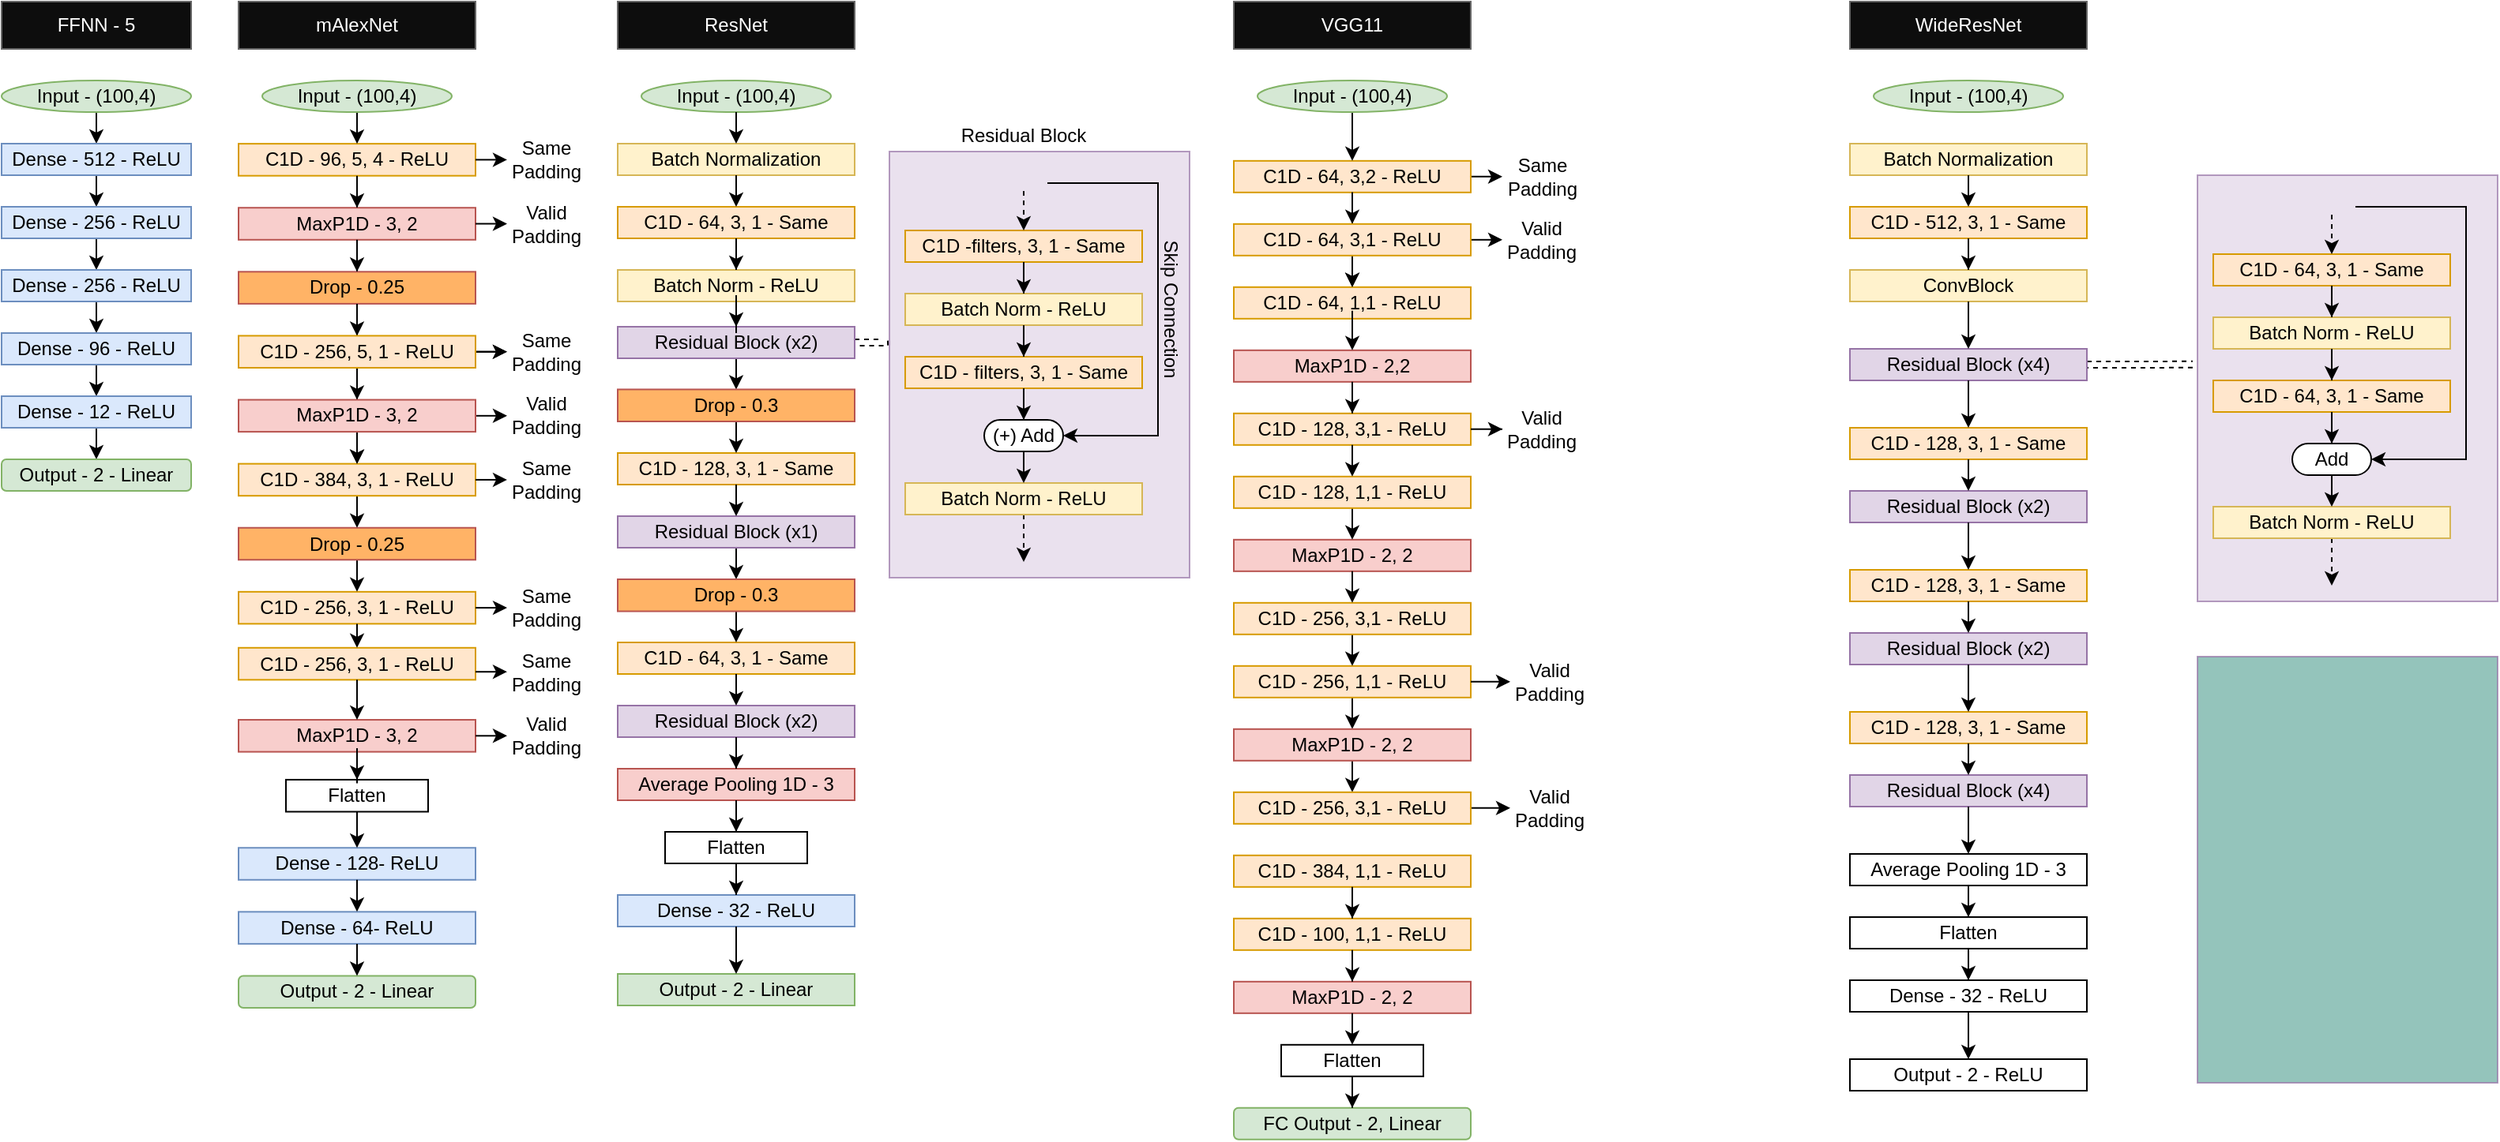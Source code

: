 <mxfile version="16.6.4" type="device"><diagram id="u687a26SMUDOpugRJcis" name="Page-1"><mxGraphModel dx="1422" dy="762" grid="1" gridSize="10" guides="1" tooltips="1" connect="1" arrows="1" fold="1" page="1" pageScale="1" pageWidth="850" pageHeight="1100" math="0" shadow="0"><root><mxCell id="0"/><mxCell id="1" parent="0"/><mxCell id="4DC_s5hT4vF4Yg3AYAyD-8" style="edgeStyle=orthogonalEdgeStyle;rounded=0;orthogonalLoop=1;jettySize=auto;html=1;exitX=0.5;exitY=1;exitDx=0;exitDy=0;entryX=0.5;entryY=0;entryDx=0;entryDy=0;" parent="1" source="4DC_s5hT4vF4Yg3AYAyD-14" target="4DC_s5hT4vF4Yg3AYAyD-2" edge="1"><mxGeometry relative="1" as="geometry"/></mxCell><mxCell id="4DC_s5hT4vF4Yg3AYAyD-9" style="edgeStyle=orthogonalEdgeStyle;rounded=0;orthogonalLoop=1;jettySize=auto;html=1;exitX=0.5;exitY=1;exitDx=0;exitDy=0;entryX=0.5;entryY=0;entryDx=0;entryDy=0;" parent="1" source="4DC_s5hT4vF4Yg3AYAyD-2" target="4DC_s5hT4vF4Yg3AYAyD-3" edge="1"><mxGeometry relative="1" as="geometry"/></mxCell><mxCell id="4DC_s5hT4vF4Yg3AYAyD-2" value="Dense - 512 - ReLU" style="rounded=0;whiteSpace=wrap;html=1;fillColor=#dae8fc;strokeColor=#6c8ebf;" parent="1" vertex="1"><mxGeometry x="50" y="140" width="120" height="20" as="geometry"/></mxCell><mxCell id="4DC_s5hT4vF4Yg3AYAyD-10" style="edgeStyle=orthogonalEdgeStyle;rounded=0;orthogonalLoop=1;jettySize=auto;html=1;exitX=0.5;exitY=1;exitDx=0;exitDy=0;entryX=0.5;entryY=0;entryDx=0;entryDy=0;" parent="1" source="4DC_s5hT4vF4Yg3AYAyD-3" target="4DC_s5hT4vF4Yg3AYAyD-4" edge="1"><mxGeometry relative="1" as="geometry"/></mxCell><mxCell id="4DC_s5hT4vF4Yg3AYAyD-3" value="Dense - 256 - ReLU" style="rounded=0;whiteSpace=wrap;html=1;fillColor=#dae8fc;strokeColor=#6c8ebf;" parent="1" vertex="1"><mxGeometry x="50" y="180" width="120" height="20" as="geometry"/></mxCell><mxCell id="4DC_s5hT4vF4Yg3AYAyD-11" style="edgeStyle=orthogonalEdgeStyle;rounded=0;orthogonalLoop=1;jettySize=auto;html=1;exitX=0.5;exitY=1;exitDx=0;exitDy=0;entryX=0.5;entryY=0;entryDx=0;entryDy=0;" parent="1" source="4DC_s5hT4vF4Yg3AYAyD-4" target="4DC_s5hT4vF4Yg3AYAyD-5" edge="1"><mxGeometry relative="1" as="geometry"/></mxCell><mxCell id="4DC_s5hT4vF4Yg3AYAyD-4" value="Dense - 256 - ReLU" style="rounded=0;whiteSpace=wrap;html=1;fillColor=#dae8fc;strokeColor=#6c8ebf;" parent="1" vertex="1"><mxGeometry x="50" y="220" width="120" height="20" as="geometry"/></mxCell><mxCell id="4DC_s5hT4vF4Yg3AYAyD-12" style="edgeStyle=orthogonalEdgeStyle;rounded=0;orthogonalLoop=1;jettySize=auto;html=1;exitX=0.5;exitY=1;exitDx=0;exitDy=0;entryX=0.5;entryY=0;entryDx=0;entryDy=0;" parent="1" source="4DC_s5hT4vF4Yg3AYAyD-5" target="4DC_s5hT4vF4Yg3AYAyD-6" edge="1"><mxGeometry relative="1" as="geometry"/></mxCell><mxCell id="4DC_s5hT4vF4Yg3AYAyD-5" value="Dense - 96 - ReLU&lt;br&gt;" style="rounded=0;whiteSpace=wrap;html=1;fillColor=#dae8fc;strokeColor=#6c8ebf;" parent="1" vertex="1"><mxGeometry x="50" y="260" width="120" height="20" as="geometry"/></mxCell><mxCell id="4DC_s5hT4vF4Yg3AYAyD-16" style="edgeStyle=orthogonalEdgeStyle;rounded=0;orthogonalLoop=1;jettySize=auto;html=1;exitX=0.5;exitY=1;exitDx=0;exitDy=0;entryX=0.5;entryY=0;entryDx=0;entryDy=0;" parent="1" source="4DC_s5hT4vF4Yg3AYAyD-6" target="4DC_s5hT4vF4Yg3AYAyD-15" edge="1"><mxGeometry relative="1" as="geometry"/></mxCell><mxCell id="4DC_s5hT4vF4Yg3AYAyD-6" value="Dense - 12 - ReLU" style="rounded=0;whiteSpace=wrap;html=1;fillColor=#dae8fc;strokeColor=#6c8ebf;" parent="1" vertex="1"><mxGeometry x="50" y="300" width="120" height="20" as="geometry"/></mxCell><mxCell id="4DC_s5hT4vF4Yg3AYAyD-14" value="Input - (100,4)" style="ellipse;whiteSpace=wrap;html=1;fillColor=#d5e8d4;strokeColor=#82b366;" parent="1" vertex="1"><mxGeometry x="50" y="100" width="120" height="20" as="geometry"/></mxCell><mxCell id="4DC_s5hT4vF4Yg3AYAyD-15" value="Output - 2 - Linear" style="rounded=1;whiteSpace=wrap;html=1;fillColor=#d5e8d4;strokeColor=#82b366;" parent="1" vertex="1"><mxGeometry x="50" y="340" width="120" height="20" as="geometry"/></mxCell><mxCell id="4DC_s5hT4vF4Yg3AYAyD-101" value="Input - (100,4)" style="ellipse;whiteSpace=wrap;html=1;fillColor=#d5e8d4;strokeColor=#82b366;" parent="1" vertex="1"><mxGeometry x="455" y="100" width="120" height="20" as="geometry"/></mxCell><mxCell id="Rfwnco5RzPRGtJ26OXR3-1" value="FFNN - 5" style="text;html=1;strokeColor=#666666;fillColor=#0D0D0D;align=center;verticalAlign=middle;whiteSpace=wrap;rounded=0;fontColor=#FFFFFF;" parent="1" vertex="1"><mxGeometry x="50" y="50" width="120" height="30" as="geometry"/></mxCell><mxCell id="Rfwnco5RzPRGtJ26OXR3-2" value="mAlexNet" style="text;html=1;strokeColor=#666666;fillColor=#0D0D0D;align=center;verticalAlign=middle;whiteSpace=wrap;rounded=0;fontColor=#FFFFFF;" parent="1" vertex="1"><mxGeometry x="200" y="50" width="150" height="30" as="geometry"/></mxCell><mxCell id="Rfwnco5RzPRGtJ26OXR3-3" value="ResNet" style="text;html=1;strokeColor=#666666;fillColor=#0D0D0D;align=center;verticalAlign=middle;whiteSpace=wrap;rounded=0;fontColor=#FFFFFF;" parent="1" vertex="1"><mxGeometry x="440" y="50" width="150" height="30" as="geometry"/></mxCell><mxCell id="Rfwnco5RzPRGtJ26OXR3-4" value="VGG11" style="text;html=1;strokeColor=#666666;fillColor=#0D0D0D;align=center;verticalAlign=middle;whiteSpace=wrap;rounded=0;fontColor=#FFFFFF;" parent="1" vertex="1"><mxGeometry x="830" y="50" width="150" height="30" as="geometry"/></mxCell><mxCell id="t1KosSv-VQ6tFE9U2EwP-26" value="WideResNet" style="text;html=1;strokeColor=#666666;fillColor=#0D0D0D;align=center;verticalAlign=middle;whiteSpace=wrap;rounded=0;fontColor=#FFFFFF;" parent="1" vertex="1"><mxGeometry x="1220" y="50" width="150" height="30" as="geometry"/></mxCell><mxCell id="t1KosSv-VQ6tFE9U2EwP-27" value="Input - (100,4)" style="ellipse;whiteSpace=wrap;html=1;fillColor=#d5e8d4;strokeColor=#82b366;" parent="1" vertex="1"><mxGeometry x="1235" y="100" width="120" height="20" as="geometry"/></mxCell><mxCell id="Z28g1tbMy8q8Y1KODIgh-3" style="edgeStyle=orthogonalEdgeStyle;rounded=0;orthogonalLoop=1;jettySize=auto;html=1;exitX=1;exitY=0.5;exitDx=0;exitDy=0;" parent="1" source="E72-2-0pZQBMuA4ilkRY-4" target="t1KosSv-VQ6tFE9U2EwP-4" edge="1"><mxGeometry relative="1" as="geometry"/></mxCell><mxCell id="E72-2-0pZQBMuA4ilkRY-4" value="C1D - 64, 3,2 - ReLU" style="rounded=0;whiteSpace=wrap;html=1;fillColor=#ffe6cc;strokeColor=#d79b00;" parent="1" vertex="1"><mxGeometry x="830" y="150.91" width="150" height="20" as="geometry"/></mxCell><mxCell id="E72-2-0pZQBMuA4ilkRY-5" style="edgeStyle=orthogonalEdgeStyle;rounded=0;orthogonalLoop=1;jettySize=auto;html=1;exitX=0.5;exitY=1;exitDx=0;exitDy=0;entryX=0.5;entryY=0;entryDx=0;entryDy=0;" parent="1" source="E72-2-0pZQBMuA4ilkRY-6" target="t1KosSv-VQ6tFE9U2EwP-8" edge="1"><mxGeometry relative="1" as="geometry"><mxPoint x="905.0" y="500.91" as="targetPoint"/></mxGeometry></mxCell><mxCell id="E72-2-0pZQBMuA4ilkRY-6" value="C1D - 256, 1,1 - ReLU" style="rounded=0;whiteSpace=wrap;html=1;fillColor=#ffe6cc;strokeColor=#d79b00;" parent="1" vertex="1"><mxGeometry x="830" y="470.91" width="150" height="20" as="geometry"/></mxCell><mxCell id="E72-2-0pZQBMuA4ilkRY-12" value="FC Output - 2, Linear" style="rounded=1;whiteSpace=wrap;html=1;fillColor=#d5e8d4;strokeColor=#82b366;" parent="1" vertex="1"><mxGeometry x="830" y="750.91" width="150" height="20" as="geometry"/></mxCell><mxCell id="E72-2-0pZQBMuA4ilkRY-14" value="MaxP1D - 2,2" style="whiteSpace=wrap;html=1;rounded=0;fillColor=#f8cecc;strokeColor=#b85450;" parent="1" vertex="1"><mxGeometry x="830" y="270.91" width="150" height="20" as="geometry"/></mxCell><mxCell id="E72-2-0pZQBMuA4ilkRY-20" value="C1D - 128, 3,1 - ReLU" style="rounded=0;whiteSpace=wrap;html=1;fillColor=#ffe6cc;strokeColor=#d79b00;" parent="1" vertex="1"><mxGeometry x="830" y="310.91" width="150" height="20" as="geometry"/></mxCell><mxCell id="E72-2-0pZQBMuA4ilkRY-13" value="" style="edgeStyle=orthogonalEdgeStyle;rounded=0;orthogonalLoop=1;jettySize=auto;html=1;entryX=0.5;entryY=0;entryDx=0;entryDy=0;" parent="1" source="E72-2-0pZQBMuA4ilkRY-14" target="E72-2-0pZQBMuA4ilkRY-20" edge="1"><mxGeometry relative="1" as="geometry"><mxPoint x="905" y="305.91" as="targetPoint"/></mxGeometry></mxCell><mxCell id="E72-2-0pZQBMuA4ilkRY-22" value="MaxP1D - 2, 2" style="whiteSpace=wrap;html=1;rounded=0;fillColor=#f8cecc;strokeColor=#b85450;" parent="1" vertex="1"><mxGeometry x="830" y="390.91" width="150" height="20" as="geometry"/></mxCell><mxCell id="E72-2-0pZQBMuA4ilkRY-25" style="edgeStyle=orthogonalEdgeStyle;rounded=0;orthogonalLoop=1;jettySize=auto;html=1;exitX=0.5;exitY=1;exitDx=0;exitDy=0;entryX=0.5;entryY=0;entryDx=0;entryDy=0;" parent="1" source="E72-2-0pZQBMuA4ilkRY-26" target="E72-2-0pZQBMuA4ilkRY-6" edge="1"><mxGeometry relative="1" as="geometry"><mxPoint x="905" y="465.91" as="targetPoint"/></mxGeometry></mxCell><mxCell id="E72-2-0pZQBMuA4ilkRY-26" value="C1D - 256, 3,1 - ReLU" style="whiteSpace=wrap;html=1;rounded=0;fillColor=#ffe6cc;strokeColor=#d79b00;" parent="1" vertex="1"><mxGeometry x="830" y="430.91" width="150" height="20" as="geometry"/></mxCell><mxCell id="E72-2-0pZQBMuA4ilkRY-21" style="edgeStyle=orthogonalEdgeStyle;rounded=0;orthogonalLoop=1;jettySize=auto;html=1;exitX=0.5;exitY=1;exitDx=0;exitDy=0;entryX=0.5;entryY=0;entryDx=0;entryDy=0;" parent="1" source="E72-2-0pZQBMuA4ilkRY-22" target="E72-2-0pZQBMuA4ilkRY-26" edge="1"><mxGeometry relative="1" as="geometry"/></mxCell><mxCell id="E72-2-0pZQBMuA4ilkRY-27" style="edgeStyle=orthogonalEdgeStyle;rounded=0;orthogonalLoop=1;jettySize=auto;html=1;exitX=0.5;exitY=1;exitDx=0;exitDy=0;entryX=0.5;entryY=0;entryDx=0;entryDy=0;" parent="1" target="t1KosSv-VQ6tFE9U2EwP-7" edge="1"><mxGeometry relative="1" as="geometry"><mxPoint x="905.0" y="520.91" as="sourcePoint"/><mxPoint x="905.0" y="540.91" as="targetPoint"/></mxGeometry></mxCell><mxCell id="t1KosSv-VQ6tFE9U2EwP-23" value="" style="edgeStyle=orthogonalEdgeStyle;rounded=0;orthogonalLoop=1;jettySize=auto;html=1;" parent="1" source="E72-2-0pZQBMuA4ilkRY-32" target="E72-2-0pZQBMuA4ilkRY-12" edge="1"><mxGeometry relative="1" as="geometry"/></mxCell><mxCell id="E72-2-0pZQBMuA4ilkRY-32" value="Flatten" style="whiteSpace=wrap;html=1;rounded=0;" parent="1" vertex="1"><mxGeometry x="860" y="710.91" width="90" height="20" as="geometry"/></mxCell><mxCell id="E72-2-0pZQBMuA4ilkRY-33" value="Valid Padding" style="text;html=1;strokeColor=none;fillColor=none;align=center;verticalAlign=middle;whiteSpace=wrap;rounded=0;" parent="1" vertex="1"><mxGeometry x="1000" y="185.91" width="50" height="30" as="geometry"/></mxCell><mxCell id="E72-2-0pZQBMuA4ilkRY-35" value="Valid Padding" style="text;html=1;strokeColor=none;fillColor=none;align=center;verticalAlign=middle;whiteSpace=wrap;rounded=0;" parent="1" vertex="1"><mxGeometry x="1000" y="305.91" width="50" height="30" as="geometry"/></mxCell><mxCell id="E72-2-0pZQBMuA4ilkRY-19" value="" style="edgeStyle=orthogonalEdgeStyle;rounded=0;orthogonalLoop=1;jettySize=auto;html=1;" parent="1" source="E72-2-0pZQBMuA4ilkRY-20" target="E72-2-0pZQBMuA4ilkRY-35" edge="1"><mxGeometry relative="1" as="geometry"/></mxCell><mxCell id="E72-2-0pZQBMuA4ilkRY-37" value="&lt;div&gt;Valid&lt;/div&gt;&lt;div&gt;Padding&lt;/div&gt;" style="text;html=1;strokeColor=none;fillColor=none;align=center;verticalAlign=middle;whiteSpace=wrap;rounded=0;" parent="1" vertex="1"><mxGeometry x="1005" y="465.91" width="50" height="30" as="geometry"/></mxCell><mxCell id="E72-2-0pZQBMuA4ilkRY-56" style="edgeStyle=orthogonalEdgeStyle;rounded=0;orthogonalLoop=1;jettySize=auto;html=1;exitX=1;exitY=0.5;exitDx=0;exitDy=0;entryX=0;entryY=0.5;entryDx=0;entryDy=0;" parent="1" source="E72-2-0pZQBMuA4ilkRY-6" target="E72-2-0pZQBMuA4ilkRY-37" edge="1"><mxGeometry relative="1" as="geometry"><Array as="points"><mxPoint x="980" y="480.91"/><mxPoint x="980" y="480.91"/></Array></mxGeometry></mxCell><mxCell id="E72-2-0pZQBMuA4ilkRY-47" value="Valid Padding" style="text;html=1;strokeColor=none;fillColor=none;align=center;verticalAlign=middle;whiteSpace=wrap;rounded=0;rotation=0;" parent="1" vertex="1"><mxGeometry x="1005" y="545.77" width="50" height="30" as="geometry"/></mxCell><mxCell id="E72-2-0pZQBMuA4ilkRY-58" style="edgeStyle=orthogonalEdgeStyle;rounded=0;orthogonalLoop=1;jettySize=auto;html=1;exitX=1;exitY=0.5;exitDx=0;exitDy=0;entryX=0;entryY=0.5;entryDx=0;entryDy=0;" parent="1" source="E72-2-0pZQBMuA4ilkRY-48" target="E72-2-0pZQBMuA4ilkRY-33" edge="1"><mxGeometry relative="1" as="geometry"/></mxCell><mxCell id="E72-2-0pZQBMuA4ilkRY-50" style="edgeStyle=orthogonalEdgeStyle;rounded=0;orthogonalLoop=1;jettySize=auto;html=1;exitX=0.5;exitY=1;exitDx=0;exitDy=0;entryX=0.5;entryY=0;entryDx=0;entryDy=0;" parent="1" source="E72-2-0pZQBMuA4ilkRY-4" target="E72-2-0pZQBMuA4ilkRY-48" edge="1"><mxGeometry relative="1" as="geometry"/></mxCell><mxCell id="E72-2-0pZQBMuA4ilkRY-49" value="C1D - 64, 1,1 - ReLU" style="rounded=0;whiteSpace=wrap;html=1;fillColor=#ffe6cc;strokeColor=#d79b00;" parent="1" vertex="1"><mxGeometry x="830" y="230.91" width="150" height="20" as="geometry"/></mxCell><mxCell id="t1KosSv-VQ6tFE9U2EwP-1" value="" style="edgeStyle=orthogonalEdgeStyle;rounded=0;orthogonalLoop=1;jettySize=auto;html=1;" parent="1" source="E72-2-0pZQBMuA4ilkRY-4" target="E72-2-0pZQBMuA4ilkRY-49" edge="1"><mxGeometry relative="1" as="geometry"/></mxCell><mxCell id="E72-2-0pZQBMuA4ilkRY-51" style="edgeStyle=orthogonalEdgeStyle;rounded=0;orthogonalLoop=1;jettySize=auto;html=1;exitX=0.5;exitY=1;exitDx=0;exitDy=0;entryX=0.5;entryY=0;entryDx=0;entryDy=0;" parent="1" source="E72-2-0pZQBMuA4ilkRY-48" target="E72-2-0pZQBMuA4ilkRY-49" edge="1"><mxGeometry relative="1" as="geometry"/></mxCell><mxCell id="E72-2-0pZQBMuA4ilkRY-55" style="edgeStyle=orthogonalEdgeStyle;rounded=0;orthogonalLoop=1;jettySize=auto;html=1;exitX=0.5;exitY=1;exitDx=0;exitDy=0;entryX=0.5;entryY=0;entryDx=0;entryDy=0;" parent="1" source="E72-2-0pZQBMuA4ilkRY-52" target="E72-2-0pZQBMuA4ilkRY-22" edge="1"><mxGeometry relative="1" as="geometry"/></mxCell><mxCell id="E72-2-0pZQBMuA4ilkRY-52" value="C1D - 128, 1,1 - ReLU" style="rounded=0;whiteSpace=wrap;html=1;fillColor=#ffe6cc;strokeColor=#d79b00;" parent="1" vertex="1"><mxGeometry x="830" y="350.91" width="150" height="20" as="geometry"/></mxCell><mxCell id="E72-2-0pZQBMuA4ilkRY-54" style="edgeStyle=orthogonalEdgeStyle;rounded=0;orthogonalLoop=1;jettySize=auto;html=1;exitX=0.5;exitY=1;exitDx=0;exitDy=0;entryX=0.5;entryY=0;entryDx=0;entryDy=0;" parent="1" source="E72-2-0pZQBMuA4ilkRY-20" target="E72-2-0pZQBMuA4ilkRY-52" edge="1"><mxGeometry relative="1" as="geometry"/></mxCell><mxCell id="t1KosSv-VQ6tFE9U2EwP-4" value="&lt;div&gt;Same &lt;br&gt;&lt;/div&gt;&lt;div&gt;Padding&lt;/div&gt;" style="text;html=1;align=center;verticalAlign=middle;resizable=0;points=[];autosize=1;strokeColor=none;fillColor=none;" parent="1" vertex="1"><mxGeometry x="995" y="145.55" width="60" height="30" as="geometry"/></mxCell><mxCell id="t1KosSv-VQ6tFE9U2EwP-6" value="" style="endArrow=classic;html=1;rounded=0;entryX=0.5;entryY=0;entryDx=0;entryDy=0;" parent="1" target="E72-2-0pZQBMuA4ilkRY-14" edge="1"><mxGeometry width="50" height="50" relative="1" as="geometry"><mxPoint x="905" y="245.91" as="sourcePoint"/><mxPoint x="905" y="275.91" as="targetPoint"/></mxGeometry></mxCell><mxCell id="t1KosSv-VQ6tFE9U2EwP-8" value="MaxP1D - 2, 2" style="whiteSpace=wrap;html=1;rounded=0;fillColor=#f8cecc;strokeColor=#b85450;" parent="1" vertex="1"><mxGeometry x="830" y="510.91" width="150" height="20" as="geometry"/></mxCell><mxCell id="t1KosSv-VQ6tFE9U2EwP-9" value="C1D - 384, 1,1 - ReLU" style="rounded=0;whiteSpace=wrap;html=1;fillColor=#ffe6cc;strokeColor=#d79b00;" parent="1" vertex="1"><mxGeometry x="830" y="590.91" width="150" height="20" as="geometry"/></mxCell><mxCell id="t1KosSv-VQ6tFE9U2EwP-40" style="edgeStyle=orthogonalEdgeStyle;rounded=0;orthogonalLoop=1;jettySize=auto;html=1;exitX=1;exitY=0.5;exitDx=0;exitDy=0;entryX=0;entryY=0.5;entryDx=0;entryDy=0;" parent="1" source="t1KosSv-VQ6tFE9U2EwP-7" target="E72-2-0pZQBMuA4ilkRY-47" edge="1"><mxGeometry relative="1" as="geometry"/></mxCell><mxCell id="t1KosSv-VQ6tFE9U2EwP-7" value="C1D - 256, 3,1 - ReLU" style="rounded=0;whiteSpace=wrap;html=1;fillColor=#ffe6cc;strokeColor=#d79b00;" parent="1" vertex="1"><mxGeometry x="830" y="550.91" width="150" height="20" as="geometry"/></mxCell><mxCell id="t1KosSv-VQ6tFE9U2EwP-14" value="C1D - 100, 1,1 - ReLU" style="rounded=0;whiteSpace=wrap;html=1;fillColor=#ffe6cc;strokeColor=#d79b00;" parent="1" vertex="1"><mxGeometry x="830" y="630.91" width="150" height="20" as="geometry"/></mxCell><mxCell id="t1KosSv-VQ6tFE9U2EwP-15" value="" style="edgeStyle=orthogonalEdgeStyle;rounded=0;orthogonalLoop=1;jettySize=auto;html=1;" parent="1" source="t1KosSv-VQ6tFE9U2EwP-9" target="t1KosSv-VQ6tFE9U2EwP-14" edge="1"><mxGeometry relative="1" as="geometry"/></mxCell><mxCell id="t1KosSv-VQ6tFE9U2EwP-16" value="MaxP1D - 2, 2" style="whiteSpace=wrap;html=1;rounded=0;fillColor=#f8cecc;strokeColor=#b85450;" parent="1" vertex="1"><mxGeometry x="830" y="670.91" width="150" height="20" as="geometry"/></mxCell><mxCell id="t1KosSv-VQ6tFE9U2EwP-18" value="" style="edgeStyle=orthogonalEdgeStyle;rounded=0;orthogonalLoop=1;jettySize=auto;html=1;" parent="1" source="t1KosSv-VQ6tFE9U2EwP-14" target="t1KosSv-VQ6tFE9U2EwP-16" edge="1"><mxGeometry relative="1" as="geometry"/></mxCell><mxCell id="t1KosSv-VQ6tFE9U2EwP-25" value="" style="endArrow=classic;html=1;rounded=0;exitX=0.5;exitY=1;exitDx=0;exitDy=0;" parent="1" source="t1KosSv-VQ6tFE9U2EwP-16" target="E72-2-0pZQBMuA4ilkRY-32" edge="1"><mxGeometry width="50" height="50" relative="1" as="geometry"><mxPoint x="930" y="645.91" as="sourcePoint"/><mxPoint x="980" y="595.91" as="targetPoint"/></mxGeometry></mxCell><mxCell id="E72-2-0pZQBMuA4ilkRY-48" value="C1D - 64, 3,1 - ReLU" style="rounded=0;whiteSpace=wrap;html=1;fillColor=#ffe6cc;strokeColor=#d79b00;" parent="1" vertex="1"><mxGeometry x="830" y="190.91" width="150" height="20" as="geometry"/></mxCell><mxCell id="4DC_s5hT4vF4Yg3AYAyD-20" value="C1D - 96, 5, 4 - ReLU " style="rounded=0;whiteSpace=wrap;html=1;fillColor=#ffe6cc;strokeColor=#d79b00;" parent="1" vertex="1"><mxGeometry x="200" y="140.069" width="150" height="20.275" as="geometry"/></mxCell><mxCell id="4DC_s5hT4vF4Yg3AYAyD-22" value="C1D - 256, 3, 1 - ReLU" style="rounded=0;whiteSpace=wrap;html=1;fillColor=#ffe6cc;strokeColor=#d79b00;" parent="1" vertex="1"><mxGeometry x="200" y="423.922" width="150" height="20.275" as="geometry"/></mxCell><mxCell id="4DC_s5hT4vF4Yg3AYAyD-24" value="Dense - 128- ReLU" style="rounded=0;whiteSpace=wrap;html=1;fillColor=#dae8fc;strokeColor=#6c8ebf;" parent="1" vertex="1"><mxGeometry x="200" y="586.124" width="150" height="20.275" as="geometry"/></mxCell><mxCell id="4DC_s5hT4vF4Yg3AYAyD-26" value="Dense - 64- ReLU" style="rounded=0;whiteSpace=wrap;html=1;fillColor=#dae8fc;strokeColor=#6c8ebf;" parent="1" vertex="1"><mxGeometry x="200" y="626.674" width="150" height="20.275" as="geometry"/></mxCell><mxCell id="4DC_s5hT4vF4Yg3AYAyD-23" style="edgeStyle=orthogonalEdgeStyle;rounded=0;orthogonalLoop=1;jettySize=auto;html=1;exitX=0.5;exitY=1;exitDx=0;exitDy=0;entryX=0.5;entryY=0;entryDx=0;entryDy=0;" parent="1" source="4DC_s5hT4vF4Yg3AYAyD-24" target="4DC_s5hT4vF4Yg3AYAyD-26" edge="1"><mxGeometry relative="1" as="geometry"/></mxCell><mxCell id="4DC_s5hT4vF4Yg3AYAyD-30" value="Output - 2 - Linear" style="rounded=1;whiteSpace=wrap;html=1;fillColor=#d5e8d4;strokeColor=#82b366;" parent="1" vertex="1"><mxGeometry x="200" y="667.225" width="150" height="20.275" as="geometry"/></mxCell><mxCell id="4DC_s5hT4vF4Yg3AYAyD-25" style="edgeStyle=orthogonalEdgeStyle;rounded=0;orthogonalLoop=1;jettySize=auto;html=1;exitX=0.5;exitY=1;exitDx=0;exitDy=0;entryX=0.5;entryY=0;entryDx=0;entryDy=0;" parent="1" source="4DC_s5hT4vF4Yg3AYAyD-26" target="4DC_s5hT4vF4Yg3AYAyD-30" edge="1"><mxGeometry relative="1" as="geometry"><mxPoint x="275" y="677.362" as="targetPoint"/></mxGeometry></mxCell><mxCell id="4DC_s5hT4vF4Yg3AYAyD-31" value="MaxP1D - 3, 2" style="whiteSpace=wrap;html=1;rounded=0;fillColor=#f8cecc;strokeColor=#b85450;" parent="1" vertex="1"><mxGeometry x="200" y="180.619" width="150" height="20.275" as="geometry"/></mxCell><mxCell id="4DC_s5hT4vF4Yg3AYAyD-32" value="" style="edgeStyle=orthogonalEdgeStyle;rounded=0;orthogonalLoop=1;jettySize=auto;html=1;" parent="1" source="4DC_s5hT4vF4Yg3AYAyD-20" target="4DC_s5hT4vF4Yg3AYAyD-31" edge="1"><mxGeometry relative="1" as="geometry"/></mxCell><mxCell id="4DC_s5hT4vF4Yg3AYAyD-33" value="Drop - 0.25" style="whiteSpace=wrap;html=1;rounded=0;fillColor=#FFB366;strokeColor=#b85450;" parent="1" vertex="1"><mxGeometry x="200" y="221.17" width="150" height="20.275" as="geometry"/></mxCell><mxCell id="4DC_s5hT4vF4Yg3AYAyD-34" value="" style="edgeStyle=orthogonalEdgeStyle;rounded=0;orthogonalLoop=1;jettySize=auto;html=1;" parent="1" source="4DC_s5hT4vF4Yg3AYAyD-31" target="4DC_s5hT4vF4Yg3AYAyD-33" edge="1"><mxGeometry relative="1" as="geometry"/></mxCell><mxCell id="4DC_s5hT4vF4Yg3AYAyD-45" style="edgeStyle=orthogonalEdgeStyle;rounded=0;orthogonalLoop=1;jettySize=auto;html=1;exitX=0.5;exitY=1;exitDx=0;exitDy=0;entryX=0.5;entryY=0;entryDx=0;entryDy=0;" parent="1" source="4DC_s5hT4vF4Yg3AYAyD-33" target="4DC_s5hT4vF4Yg3AYAyD-36" edge="1"><mxGeometry relative="1" as="geometry"/></mxCell><mxCell id="4DC_s5hT4vF4Yg3AYAyD-35" value="" style="edgeStyle=orthogonalEdgeStyle;rounded=0;orthogonalLoop=1;jettySize=auto;html=1;" parent="1" source="4DC_s5hT4vF4Yg3AYAyD-36" target="4DC_s5hT4vF4Yg3AYAyD-38" edge="1"><mxGeometry relative="1" as="geometry"/></mxCell><mxCell id="4DC_s5hT4vF4Yg3AYAyD-48" style="edgeStyle=orthogonalEdgeStyle;rounded=0;orthogonalLoop=1;jettySize=auto;html=1;exitX=0.5;exitY=1;exitDx=0;exitDy=0;entryX=0.5;entryY=0;entryDx=0;entryDy=0;" parent="1" source="4DC_s5hT4vF4Yg3AYAyD-39" target="4DC_s5hT4vF4Yg3AYAyD-22" edge="1"><mxGeometry relative="1" as="geometry"/></mxCell><mxCell id="4DC_s5hT4vF4Yg3AYAyD-39" value="Drop - 0.25" style="whiteSpace=wrap;html=1;rounded=0;fillColor=#FFB366;strokeColor=#b85450;" parent="1" vertex="1"><mxGeometry x="200" y="383.372" width="150" height="20.275" as="geometry"/></mxCell><mxCell id="4DC_s5hT4vF4Yg3AYAyD-42" style="edgeStyle=orthogonalEdgeStyle;rounded=0;orthogonalLoop=1;jettySize=auto;html=1;exitX=0.5;exitY=1;exitDx=0;exitDy=0;entryX=0.5;entryY=0;entryDx=0;entryDy=0;" parent="1" source="4DC_s5hT4vF4Yg3AYAyD-40" target="4DC_s5hT4vF4Yg3AYAyD-39" edge="1"><mxGeometry relative="1" as="geometry"/></mxCell><mxCell id="4DC_s5hT4vF4Yg3AYAyD-40" value="C1D - 384, 3, 1 - ReLU" style="whiteSpace=wrap;html=1;rounded=0;fillColor=#ffe6cc;strokeColor=#d79b00;" parent="1" vertex="1"><mxGeometry x="200" y="342.821" width="150" height="20.275" as="geometry"/></mxCell><mxCell id="4DC_s5hT4vF4Yg3AYAyD-46" value="" style="edgeStyle=orthogonalEdgeStyle;rounded=0;orthogonalLoop=1;jettySize=auto;html=1;" parent="1" source="4DC_s5hT4vF4Yg3AYAyD-33" target="4DC_s5hT4vF4Yg3AYAyD-40" edge="1"><mxGeometry relative="1" as="geometry"/></mxCell><mxCell id="4DC_s5hT4vF4Yg3AYAyD-43" style="edgeStyle=orthogonalEdgeStyle;rounded=0;orthogonalLoop=1;jettySize=auto;html=1;exitX=0.5;exitY=1;exitDx=0;exitDy=0;entryX=0.5;entryY=0;entryDx=0;entryDy=0;" parent="1" source="4DC_s5hT4vF4Yg3AYAyD-38" target="4DC_s5hT4vF4Yg3AYAyD-40" edge="1"><mxGeometry relative="1" as="geometry"/></mxCell><mxCell id="4DC_s5hT4vF4Yg3AYAyD-47" value="C1D - 256, 3, 1 - ReLU" style="rounded=0;whiteSpace=wrap;html=1;fillColor=#ffe6cc;strokeColor=#d79b00;" parent="1" vertex="1"><mxGeometry x="200" y="459.402" width="150" height="20.275" as="geometry"/></mxCell><mxCell id="4DC_s5hT4vF4Yg3AYAyD-49" style="edgeStyle=orthogonalEdgeStyle;rounded=0;orthogonalLoop=1;jettySize=auto;html=1;exitX=0.5;exitY=1;exitDx=0;exitDy=0;entryX=0.5;entryY=0;entryDx=0;entryDy=0;" parent="1" source="4DC_s5hT4vF4Yg3AYAyD-22" target="4DC_s5hT4vF4Yg3AYAyD-47" edge="1"><mxGeometry relative="1" as="geometry"/></mxCell><mxCell id="4DC_s5hT4vF4Yg3AYAyD-50" value="MaxP1D - 3, 2" style="whiteSpace=wrap;html=1;rounded=0;fillColor=#f8cecc;strokeColor=#b85450;" parent="1" vertex="1"><mxGeometry x="200" y="505.023" width="150" height="20.275" as="geometry"/></mxCell><mxCell id="4DC_s5hT4vF4Yg3AYAyD-51" style="edgeStyle=orthogonalEdgeStyle;rounded=0;orthogonalLoop=1;jettySize=auto;html=1;exitX=0.5;exitY=1;exitDx=0;exitDy=0;entryX=0.5;entryY=0;entryDx=0;entryDy=0;" parent="1" source="4DC_s5hT4vF4Yg3AYAyD-47" target="4DC_s5hT4vF4Yg3AYAyD-50" edge="1"><mxGeometry relative="1" as="geometry"/></mxCell><mxCell id="4DC_s5hT4vF4Yg3AYAyD-55" style="edgeStyle=orthogonalEdgeStyle;rounded=0;orthogonalLoop=1;jettySize=auto;html=1;exitX=0.5;exitY=1;exitDx=0;exitDy=0;entryX=0.5;entryY=0;entryDx=0;entryDy=0;" parent="1" source="4DC_s5hT4vF4Yg3AYAyD-53" target="4DC_s5hT4vF4Yg3AYAyD-24" edge="1"><mxGeometry relative="1" as="geometry"/></mxCell><mxCell id="4DC_s5hT4vF4Yg3AYAyD-53" value="Flatten" style="whiteSpace=wrap;html=1;rounded=0;" parent="1" vertex="1"><mxGeometry x="230" y="542.97" width="90" height="20.28" as="geometry"/></mxCell><mxCell id="4DC_s5hT4vF4Yg3AYAyD-54" value="" style="edgeStyle=orthogonalEdgeStyle;rounded=0;orthogonalLoop=1;jettySize=auto;html=1;" parent="1" source="4DC_s5hT4vF4Yg3AYAyD-50" target="4DC_s5hT4vF4Yg3AYAyD-53" edge="1"><mxGeometry relative="1" as="geometry"/></mxCell><mxCell id="4DC_s5hT4vF4Yg3AYAyD-58" value="Same Padding" style="text;html=1;strokeColor=none;fillColor=none;align=center;verticalAlign=middle;whiteSpace=wrap;rounded=0;" parent="1" vertex="1"><mxGeometry x="370" y="135" width="50" height="30.413" as="geometry"/></mxCell><mxCell id="4DC_s5hT4vF4Yg3AYAyD-59" style="edgeStyle=orthogonalEdgeStyle;rounded=0;orthogonalLoop=1;jettySize=auto;html=1;exitX=1;exitY=0.5;exitDx=0;exitDy=0;entryX=0;entryY=0.5;entryDx=0;entryDy=0;" parent="1" source="4DC_s5hT4vF4Yg3AYAyD-20" target="4DC_s5hT4vF4Yg3AYAyD-58" edge="1"><mxGeometry relative="1" as="geometry"/></mxCell><mxCell id="4DC_s5hT4vF4Yg3AYAyD-60" style="edgeStyle=orthogonalEdgeStyle;rounded=0;orthogonalLoop=1;jettySize=auto;html=1;exitX=1;exitY=0.5;exitDx=0;exitDy=0;entryX=0;entryY=0.5;entryDx=0;entryDy=0;" parent="1" target="4DC_s5hT4vF4Yg3AYAyD-61" edge="1"><mxGeometry relative="1" as="geometry"><mxPoint x="350" y="271.858" as="sourcePoint"/></mxGeometry></mxCell><mxCell id="4DC_s5hT4vF4Yg3AYAyD-61" value="Same Padding" style="text;html=1;strokeColor=none;fillColor=none;align=center;verticalAlign=middle;whiteSpace=wrap;rounded=0;" parent="1" vertex="1"><mxGeometry x="370" y="256.651" width="50" height="30.413" as="geometry"/></mxCell><mxCell id="4DC_s5hT4vF4Yg3AYAyD-62" value="" style="edgeStyle=orthogonalEdgeStyle;rounded=0;orthogonalLoop=1;jettySize=auto;html=1;" parent="1" source="4DC_s5hT4vF4Yg3AYAyD-36" target="4DC_s5hT4vF4Yg3AYAyD-61" edge="1"><mxGeometry relative="1" as="geometry"/></mxCell><mxCell id="4DC_s5hT4vF4Yg3AYAyD-63" style="edgeStyle=orthogonalEdgeStyle;rounded=0;orthogonalLoop=1;jettySize=auto;html=1;exitX=1;exitY=0.5;exitDx=0;exitDy=0;entryX=0;entryY=0.5;entryDx=0;entryDy=0;" parent="1" target="4DC_s5hT4vF4Yg3AYAyD-64" edge="1"><mxGeometry relative="1" as="geometry"><mxPoint x="350" y="352.959" as="sourcePoint"/></mxGeometry></mxCell><mxCell id="4DC_s5hT4vF4Yg3AYAyD-64" value="Same Padding" style="text;html=1;strokeColor=none;fillColor=none;align=center;verticalAlign=middle;whiteSpace=wrap;rounded=0;" parent="1" vertex="1"><mxGeometry x="370" y="337.752" width="50" height="30.413" as="geometry"/></mxCell><mxCell id="4DC_s5hT4vF4Yg3AYAyD-65" style="edgeStyle=orthogonalEdgeStyle;rounded=0;orthogonalLoop=1;jettySize=auto;html=1;exitX=1;exitY=0.5;exitDx=0;exitDy=0;entryX=0;entryY=0.5;entryDx=0;entryDy=0;" parent="1" target="4DC_s5hT4vF4Yg3AYAyD-66" edge="1"><mxGeometry relative="1" as="geometry"><mxPoint x="350" y="434.06" as="sourcePoint"/></mxGeometry></mxCell><mxCell id="4DC_s5hT4vF4Yg3AYAyD-66" value="Same Padding" style="text;html=1;strokeColor=none;fillColor=none;align=center;verticalAlign=middle;whiteSpace=wrap;rounded=0;" parent="1" vertex="1"><mxGeometry x="370" y="418.853" width="50" height="30.413" as="geometry"/></mxCell><mxCell id="4DC_s5hT4vF4Yg3AYAyD-67" style="edgeStyle=orthogonalEdgeStyle;rounded=0;orthogonalLoop=1;jettySize=auto;html=1;exitX=1;exitY=0.5;exitDx=0;exitDy=0;entryX=0;entryY=0.5;entryDx=0;entryDy=0;" parent="1" target="4DC_s5hT4vF4Yg3AYAyD-68" edge="1"><mxGeometry relative="1" as="geometry"><mxPoint x="350" y="474.61" as="sourcePoint"/></mxGeometry></mxCell><mxCell id="4DC_s5hT4vF4Yg3AYAyD-68" value="Same Padding" style="text;html=1;strokeColor=none;fillColor=none;align=center;verticalAlign=middle;whiteSpace=wrap;rounded=0;" parent="1" vertex="1"><mxGeometry x="370" y="459.404" width="50" height="30.413" as="geometry"/></mxCell><mxCell id="4DC_s5hT4vF4Yg3AYAyD-69" style="edgeStyle=orthogonalEdgeStyle;rounded=0;orthogonalLoop=1;jettySize=auto;html=1;exitX=1;exitY=0.5;exitDx=0;exitDy=0;entryX=0;entryY=0.5;entryDx=0;entryDy=0;" parent="1" target="4DC_s5hT4vF4Yg3AYAyD-70" edge="1"><mxGeometry relative="1" as="geometry"><mxPoint x="350" y="190.757" as="sourcePoint"/></mxGeometry></mxCell><mxCell id="4DC_s5hT4vF4Yg3AYAyD-70" value="Valid Padding" style="text;html=1;strokeColor=none;fillColor=none;align=center;verticalAlign=middle;whiteSpace=wrap;rounded=0;" parent="1" vertex="1"><mxGeometry x="370" y="175.55" width="50" height="30.413" as="geometry"/></mxCell><mxCell id="4DC_s5hT4vF4Yg3AYAyD-71" style="edgeStyle=orthogonalEdgeStyle;rounded=0;orthogonalLoop=1;jettySize=auto;html=1;exitX=1;exitY=0.5;exitDx=0;exitDy=0;entryX=0;entryY=0.5;entryDx=0;entryDy=0;" parent="1" target="4DC_s5hT4vF4Yg3AYAyD-72" edge="1"><mxGeometry relative="1" as="geometry"><mxPoint x="350" y="312.408" as="sourcePoint"/></mxGeometry></mxCell><mxCell id="4DC_s5hT4vF4Yg3AYAyD-72" value="Valid Padding" style="text;html=1;strokeColor=none;fillColor=none;align=center;verticalAlign=middle;whiteSpace=wrap;rounded=0;" parent="1" vertex="1"><mxGeometry x="370" y="297.202" width="50" height="30.413" as="geometry"/></mxCell><mxCell id="4DC_s5hT4vF4Yg3AYAyD-73" style="edgeStyle=orthogonalEdgeStyle;rounded=0;orthogonalLoop=1;jettySize=auto;html=1;exitX=1;exitY=0.5;exitDx=0;exitDy=0;entryX=0;entryY=0.5;entryDx=0;entryDy=0;" parent="1" target="4DC_s5hT4vF4Yg3AYAyD-74" edge="1"><mxGeometry relative="1" as="geometry"><mxPoint x="350" y="515.161" as="sourcePoint"/></mxGeometry></mxCell><mxCell id="4DC_s5hT4vF4Yg3AYAyD-74" value="Valid Padding" style="text;html=1;strokeColor=none;fillColor=none;align=center;verticalAlign=middle;whiteSpace=wrap;rounded=0;" parent="1" vertex="1"><mxGeometry x="370" y="499.954" width="50" height="30.413" as="geometry"/></mxCell><mxCell id="4DC_s5hT4vF4Yg3AYAyD-36" value="C1D - 256, 5, 1 - ReLU" style="rounded=0;whiteSpace=wrap;html=1;fillColor=#ffe6cc;strokeColor=#d79b00;" parent="1" vertex="1"><mxGeometry x="200" y="261.72" width="150" height="20.275" as="geometry"/></mxCell><mxCell id="4DC_s5hT4vF4Yg3AYAyD-38" value="MaxP1D - 3, 2" style="whiteSpace=wrap;html=1;rounded=0;fillColor=#f8cecc;strokeColor=#b85450;" parent="1" vertex="1"><mxGeometry x="200" y="302.271" width="150" height="20.275" as="geometry"/></mxCell><mxCell id="t1KosSv-VQ6tFE9U2EwP-87" value="" style="group" parent="1" vertex="1" connectable="0"><mxGeometry x="480" y="140" width="410" height="600" as="geometry"/></mxCell><mxCell id="4DC_s5hT4vF4Yg3AYAyD-147" value="" style="rounded=0;whiteSpace=wrap;html=1;fillColor=#e1d5e7;strokeColor=#9673a6;opacity=70;" parent="t1KosSv-VQ6tFE9U2EwP-87" vertex="1"><mxGeometry x="132" y="5" width="190" height="270" as="geometry"/></mxCell><mxCell id="4DC_s5hT4vF4Yg3AYAyD-79" value="Batch Normalization" style="rounded=0;whiteSpace=wrap;html=1;fillColor=#fff2cc;strokeColor=#d6b656;" parent="t1KosSv-VQ6tFE9U2EwP-87" vertex="1"><mxGeometry x="-40" width="150" height="20" as="geometry"/></mxCell><mxCell id="4DC_s5hT4vF4Yg3AYAyD-80" value="C1D - 64, 3, 1 - Same" style="rounded=0;whiteSpace=wrap;html=1;fillColor=#ffe6cc;strokeColor=#d79b00;" parent="t1KosSv-VQ6tFE9U2EwP-87" vertex="1"><mxGeometry x="-40" y="40" width="150" height="20" as="geometry"/></mxCell><mxCell id="4DC_s5hT4vF4Yg3AYAyD-81" style="edgeStyle=orthogonalEdgeStyle;rounded=0;orthogonalLoop=1;jettySize=auto;html=1;exitX=0.5;exitY=1;exitDx=0;exitDy=0;entryX=0.5;entryY=0;entryDx=0;entryDy=0;" parent="t1KosSv-VQ6tFE9U2EwP-87" source="4DC_s5hT4vF4Yg3AYAyD-79" target="4DC_s5hT4vF4Yg3AYAyD-80" edge="1"><mxGeometry relative="1" as="geometry"/></mxCell><mxCell id="4DC_s5hT4vF4Yg3AYAyD-85" value="C1D -filters, 3, 1 - Same" style="rounded=0;whiteSpace=wrap;html=1;fillColor=#ffe6cc;strokeColor=#d79b00;snapToPoint=0;" parent="t1KosSv-VQ6tFE9U2EwP-87" vertex="1"><mxGeometry x="142" y="55" width="150" height="20" as="geometry"/></mxCell><mxCell id="4DC_s5hT4vF4Yg3AYAyD-87" value="Batch Norm - ReLU" style="rounded=0;whiteSpace=wrap;html=1;fillColor=#fff2cc;strokeColor=#d6b656;snapToPoint=0;" parent="t1KosSv-VQ6tFE9U2EwP-87" vertex="1"><mxGeometry x="142" y="95" width="150" height="20" as="geometry"/></mxCell><mxCell id="4DC_s5hT4vF4Yg3AYAyD-88" value="" style="edgeStyle=orthogonalEdgeStyle;rounded=0;orthogonalLoop=1;jettySize=auto;html=1;snapToPoint=0;" parent="t1KosSv-VQ6tFE9U2EwP-87" source="4DC_s5hT4vF4Yg3AYAyD-85" target="4DC_s5hT4vF4Yg3AYAyD-87" edge="1"><mxGeometry relative="1" as="geometry"/></mxCell><mxCell id="4DC_s5hT4vF4Yg3AYAyD-89" value="C1D - filters, 3, 1 - Same" style="rounded=0;whiteSpace=wrap;html=1;fillColor=#ffe6cc;strokeColor=#d79b00;snapToPoint=0;" parent="t1KosSv-VQ6tFE9U2EwP-87" vertex="1"><mxGeometry x="142" y="135" width="150" height="20" as="geometry"/></mxCell><mxCell id="4DC_s5hT4vF4Yg3AYAyD-90" value="" style="edgeStyle=orthogonalEdgeStyle;rounded=0;orthogonalLoop=1;jettySize=auto;html=1;snapToPoint=0;" parent="t1KosSv-VQ6tFE9U2EwP-87" source="4DC_s5hT4vF4Yg3AYAyD-87" target="4DC_s5hT4vF4Yg3AYAyD-89" edge="1"><mxGeometry relative="1" as="geometry"/></mxCell><mxCell id="4DC_s5hT4vF4Yg3AYAyD-91" value="(+) Add" style="rounded=1;whiteSpace=wrap;html=1;arcSize=50;snapToPoint=0;" parent="t1KosSv-VQ6tFE9U2EwP-87" vertex="1"><mxGeometry x="192" y="175" width="50" height="20" as="geometry"/></mxCell><mxCell id="4DC_s5hT4vF4Yg3AYAyD-92" value="" style="edgeStyle=orthogonalEdgeStyle;rounded=0;orthogonalLoop=1;jettySize=auto;html=1;snapToPoint=0;" parent="t1KosSv-VQ6tFE9U2EwP-87" source="4DC_s5hT4vF4Yg3AYAyD-89" target="4DC_s5hT4vF4Yg3AYAyD-91" edge="1"><mxGeometry relative="1" as="geometry"/></mxCell><mxCell id="4DC_s5hT4vF4Yg3AYAyD-94" style="edgeStyle=orthogonalEdgeStyle;rounded=0;orthogonalLoop=1;jettySize=auto;html=1;entryX=0.5;entryY=0;entryDx=0;entryDy=0;dashed=1;snapToPoint=0;" parent="t1KosSv-VQ6tFE9U2EwP-87" target="4DC_s5hT4vF4Yg3AYAyD-85" edge="1"><mxGeometry relative="1" as="geometry"><mxPoint x="217" y="30" as="sourcePoint"/></mxGeometry></mxCell><mxCell id="4DC_s5hT4vF4Yg3AYAyD-95" style="edgeStyle=orthogonalEdgeStyle;rounded=0;orthogonalLoop=1;jettySize=auto;html=1;entryX=1;entryY=0.5;entryDx=0;entryDy=0;snapToPoint=0;" parent="t1KosSv-VQ6tFE9U2EwP-87" target="4DC_s5hT4vF4Yg3AYAyD-91" edge="1"><mxGeometry relative="1" as="geometry"><mxPoint x="232" y="25" as="sourcePoint"/><Array as="points"><mxPoint x="302" y="25"/><mxPoint x="302" y="185"/></Array></mxGeometry></mxCell><mxCell id="4DC_s5hT4vF4Yg3AYAyD-149" style="edgeStyle=orthogonalEdgeStyle;rounded=0;orthogonalLoop=1;jettySize=auto;html=1;exitX=0.5;exitY=1;exitDx=0;exitDy=0;dashed=1;" parent="t1KosSv-VQ6tFE9U2EwP-87" source="4DC_s5hT4vF4Yg3AYAyD-97" edge="1"><mxGeometry relative="1" as="geometry"><mxPoint x="217" y="265" as="targetPoint"/><Array as="points"><mxPoint x="217" y="255"/><mxPoint x="217" y="255"/></Array></mxGeometry></mxCell><mxCell id="4DC_s5hT4vF4Yg3AYAyD-97" value="Batch Norm - ReLU" style="rounded=0;whiteSpace=wrap;html=1;fillColor=#fff2cc;strokeColor=#d6b656;snapToPoint=0;" parent="t1KosSv-VQ6tFE9U2EwP-87" vertex="1"><mxGeometry x="142" y="215" width="150" height="20" as="geometry"/></mxCell><mxCell id="4DC_s5hT4vF4Yg3AYAyD-98" style="edgeStyle=orthogonalEdgeStyle;rounded=0;orthogonalLoop=1;jettySize=auto;html=1;exitX=0.5;exitY=1;exitDx=0;exitDy=0;entryX=0.5;entryY=0;entryDx=0;entryDy=0;snapToPoint=0;" parent="t1KosSv-VQ6tFE9U2EwP-87" source="4DC_s5hT4vF4Yg3AYAyD-91" target="4DC_s5hT4vF4Yg3AYAyD-97" edge="1"><mxGeometry relative="1" as="geometry"/></mxCell><mxCell id="4DC_s5hT4vF4Yg3AYAyD-102" style="edgeStyle=orthogonalEdgeStyle;rounded=0;orthogonalLoop=1;jettySize=auto;html=1;exitX=0.5;exitY=1;exitDx=0;exitDy=0;entryX=0.5;entryY=0;entryDx=0;entryDy=0;" parent="t1KosSv-VQ6tFE9U2EwP-87" source="4DC_s5hT4vF4Yg3AYAyD-101" target="4DC_s5hT4vF4Yg3AYAyD-79" edge="1"><mxGeometry relative="1" as="geometry"/></mxCell><mxCell id="4DC_s5hT4vF4Yg3AYAyD-103" value="Batch Norm - ReLU" style="rounded=0;whiteSpace=wrap;html=1;fillColor=#fff2cc;strokeColor=#d6b656;" parent="t1KosSv-VQ6tFE9U2EwP-87" vertex="1"><mxGeometry x="-40" y="80" width="150" height="20" as="geometry"/></mxCell><mxCell id="4DC_s5hT4vF4Yg3AYAyD-104" value="" style="edgeStyle=orthogonalEdgeStyle;rounded=0;orthogonalLoop=1;jettySize=auto;html=1;" parent="t1KosSv-VQ6tFE9U2EwP-87" source="4DC_s5hT4vF4Yg3AYAyD-80" target="4DC_s5hT4vF4Yg3AYAyD-103" edge="1"><mxGeometry relative="1" as="geometry"/></mxCell><mxCell id="4DC_s5hT4vF4Yg3AYAyD-150" style="edgeStyle=orthogonalEdgeStyle;rounded=0;orthogonalLoop=1;jettySize=auto;html=1;exitX=1;exitY=0.5;exitDx=0;exitDy=0;entryX=-0.016;entryY=0.444;entryDx=0;entryDy=0;entryPerimeter=0;dashed=1;shape=link;" parent="t1KosSv-VQ6tFE9U2EwP-87" source="4DC_s5hT4vF4Yg3AYAyD-105" target="4DC_s5hT4vF4Yg3AYAyD-147" edge="1"><mxGeometry relative="1" as="geometry"/></mxCell><mxCell id="BQD-GfWqGaNigNY4SlO_-5" style="edgeStyle=orthogonalEdgeStyle;rounded=0;orthogonalLoop=1;jettySize=auto;html=1;exitX=0.5;exitY=1;exitDx=0;exitDy=0;entryX=0.5;entryY=0;entryDx=0;entryDy=0;" parent="t1KosSv-VQ6tFE9U2EwP-87" source="4DC_s5hT4vF4Yg3AYAyD-105" target="BQD-GfWqGaNigNY4SlO_-4" edge="1"><mxGeometry relative="1" as="geometry"/></mxCell><mxCell id="4DC_s5hT4vF4Yg3AYAyD-105" value="Residual Block (x2)" style="rounded=0;whiteSpace=wrap;html=1;fillColor=#e1d5e7;strokeColor=#9673a6;" parent="t1KosSv-VQ6tFE9U2EwP-87" vertex="1"><mxGeometry x="-40" y="116" width="150" height="20" as="geometry"/></mxCell><mxCell id="4DC_s5hT4vF4Yg3AYAyD-106" value="" style="edgeStyle=orthogonalEdgeStyle;rounded=0;orthogonalLoop=1;jettySize=auto;html=1;" parent="t1KosSv-VQ6tFE9U2EwP-87" source="4DC_s5hT4vF4Yg3AYAyD-103" target="4DC_s5hT4vF4Yg3AYAyD-105" edge="1"><mxGeometry relative="1" as="geometry"/></mxCell><mxCell id="4DC_s5hT4vF4Yg3AYAyD-107" value="C1D - 128, 3, 1 - Same" style="rounded=0;whiteSpace=wrap;html=1;fillColor=#ffe6cc;strokeColor=#d79b00;" parent="t1KosSv-VQ6tFE9U2EwP-87" vertex="1"><mxGeometry x="-40" y="196" width="150" height="20" as="geometry"/></mxCell><mxCell id="BQD-GfWqGaNigNY4SlO_-8" style="edgeStyle=orthogonalEdgeStyle;rounded=0;orthogonalLoop=1;jettySize=auto;html=1;exitX=0.5;exitY=1;exitDx=0;exitDy=0;entryX=0.5;entryY=0;entryDx=0;entryDy=0;" parent="t1KosSv-VQ6tFE9U2EwP-87" source="4DC_s5hT4vF4Yg3AYAyD-109" target="BQD-GfWqGaNigNY4SlO_-7" edge="1"><mxGeometry relative="1" as="geometry"/></mxCell><mxCell id="4DC_s5hT4vF4Yg3AYAyD-109" value="Residual Block (x1)" style="rounded=0;whiteSpace=wrap;html=1;fillColor=#e1d5e7;strokeColor=#9673a6;" parent="t1KosSv-VQ6tFE9U2EwP-87" vertex="1"><mxGeometry x="-40" y="236" width="150" height="20" as="geometry"/></mxCell><mxCell id="4DC_s5hT4vF4Yg3AYAyD-116" style="edgeStyle=orthogonalEdgeStyle;rounded=0;orthogonalLoop=1;jettySize=auto;html=1;exitX=0.5;exitY=1;exitDx=0;exitDy=0;entryX=0.5;entryY=0;entryDx=0;entryDy=0;" parent="t1KosSv-VQ6tFE9U2EwP-87" source="4DC_s5hT4vF4Yg3AYAyD-107" target="4DC_s5hT4vF4Yg3AYAyD-109" edge="1"><mxGeometry relative="1" as="geometry"/></mxCell><mxCell id="4DC_s5hT4vF4Yg3AYAyD-134" value="C1D - 64, 3, 1 - Same" style="rounded=0;whiteSpace=wrap;html=1;fillColor=#ffe6cc;strokeColor=#d79b00;" parent="t1KosSv-VQ6tFE9U2EwP-87" vertex="1"><mxGeometry x="-40" y="316" width="150" height="20" as="geometry"/></mxCell><mxCell id="4DC_s5hT4vF4Yg3AYAyD-135" value="Residual Block (x2)" style="rounded=0;whiteSpace=wrap;html=1;fillColor=#e1d5e7;strokeColor=#9673a6;" parent="t1KosSv-VQ6tFE9U2EwP-87" vertex="1"><mxGeometry x="-40" y="356" width="150" height="20" as="geometry"/></mxCell><mxCell id="4DC_s5hT4vF4Yg3AYAyD-133" style="edgeStyle=orthogonalEdgeStyle;rounded=0;orthogonalLoop=1;jettySize=auto;html=1;exitX=0.5;exitY=1;exitDx=0;exitDy=0;entryX=0.5;entryY=0;entryDx=0;entryDy=0;" parent="t1KosSv-VQ6tFE9U2EwP-87" source="4DC_s5hT4vF4Yg3AYAyD-134" target="4DC_s5hT4vF4Yg3AYAyD-135" edge="1"><mxGeometry relative="1" as="geometry"/></mxCell><mxCell id="4DC_s5hT4vF4Yg3AYAyD-137" value="Average Pooling 1D - 3" style="rounded=0;whiteSpace=wrap;html=1;fillColor=#f8cecc;strokeColor=#b85450;" parent="t1KosSv-VQ6tFE9U2EwP-87" vertex="1"><mxGeometry x="-40" y="396" width="150" height="20" as="geometry"/></mxCell><mxCell id="4DC_s5hT4vF4Yg3AYAyD-138" value="" style="edgeStyle=orthogonalEdgeStyle;rounded=0;orthogonalLoop=1;jettySize=auto;html=1;" parent="t1KosSv-VQ6tFE9U2EwP-87" source="4DC_s5hT4vF4Yg3AYAyD-135" target="4DC_s5hT4vF4Yg3AYAyD-137" edge="1"><mxGeometry relative="1" as="geometry"/></mxCell><mxCell id="4DC_s5hT4vF4Yg3AYAyD-139" value="Flatten" style="rounded=0;whiteSpace=wrap;html=1;" parent="t1KosSv-VQ6tFE9U2EwP-87" vertex="1"><mxGeometry x="-10" y="436" width="90" height="20" as="geometry"/></mxCell><mxCell id="4DC_s5hT4vF4Yg3AYAyD-140" value="" style="edgeStyle=orthogonalEdgeStyle;rounded=0;orthogonalLoop=1;jettySize=auto;html=1;" parent="t1KosSv-VQ6tFE9U2EwP-87" source="4DC_s5hT4vF4Yg3AYAyD-137" target="4DC_s5hT4vF4Yg3AYAyD-139" edge="1"><mxGeometry relative="1" as="geometry"/></mxCell><mxCell id="4DC_s5hT4vF4Yg3AYAyD-141" value="Dense - 32 - ReLU" style="rounded=0;whiteSpace=wrap;html=1;fillColor=#dae8fc;strokeColor=#6c8ebf;" parent="t1KosSv-VQ6tFE9U2EwP-87" vertex="1"><mxGeometry x="-40" y="476" width="150" height="20" as="geometry"/></mxCell><mxCell id="4DC_s5hT4vF4Yg3AYAyD-142" value="" style="edgeStyle=orthogonalEdgeStyle;rounded=0;orthogonalLoop=1;jettySize=auto;html=1;" parent="t1KosSv-VQ6tFE9U2EwP-87" source="4DC_s5hT4vF4Yg3AYAyD-139" target="4DC_s5hT4vF4Yg3AYAyD-141" edge="1"><mxGeometry relative="1" as="geometry"/></mxCell><mxCell id="4DC_s5hT4vF4Yg3AYAyD-143" value="Output - 2 - Linear" style="rounded=0;whiteSpace=wrap;html=1;fillColor=#d5e8d4;strokeColor=#82b366;" parent="t1KosSv-VQ6tFE9U2EwP-87" vertex="1"><mxGeometry x="-40" y="526" width="150" height="20" as="geometry"/></mxCell><mxCell id="4DC_s5hT4vF4Yg3AYAyD-144" value="" style="edgeStyle=orthogonalEdgeStyle;rounded=0;orthogonalLoop=1;jettySize=auto;html=1;" parent="t1KosSv-VQ6tFE9U2EwP-87" source="4DC_s5hT4vF4Yg3AYAyD-141" target="4DC_s5hT4vF4Yg3AYAyD-143" edge="1"><mxGeometry relative="1" as="geometry"/></mxCell><mxCell id="BQD-GfWqGaNigNY4SlO_-3" value="Residual Block" style="text;html=1;strokeColor=none;fillColor=none;align=center;verticalAlign=middle;whiteSpace=wrap;rounded=0;" parent="t1KosSv-VQ6tFE9U2EwP-87" vertex="1"><mxGeometry x="162" y="-20" width="110" height="30" as="geometry"/></mxCell><mxCell id="BQD-GfWqGaNigNY4SlO_-6" style="edgeStyle=orthogonalEdgeStyle;rounded=0;orthogonalLoop=1;jettySize=auto;html=1;exitX=0.5;exitY=1;exitDx=0;exitDy=0;entryX=0.5;entryY=0;entryDx=0;entryDy=0;" parent="t1KosSv-VQ6tFE9U2EwP-87" source="BQD-GfWqGaNigNY4SlO_-4" target="4DC_s5hT4vF4Yg3AYAyD-107" edge="1"><mxGeometry relative="1" as="geometry"/></mxCell><mxCell id="BQD-GfWqGaNigNY4SlO_-4" value="Drop - 0.3" style="whiteSpace=wrap;html=1;rounded=0;fillColor=#FFB366;strokeColor=#b85450;" parent="t1KosSv-VQ6tFE9U2EwP-87" vertex="1"><mxGeometry x="-40" y="155.722" width="150" height="20.275" as="geometry"/></mxCell><mxCell id="BQD-GfWqGaNigNY4SlO_-9" style="edgeStyle=orthogonalEdgeStyle;rounded=0;orthogonalLoop=1;jettySize=auto;html=1;exitX=0.5;exitY=1;exitDx=0;exitDy=0;entryX=0.5;entryY=0;entryDx=0;entryDy=0;" parent="t1KosSv-VQ6tFE9U2EwP-87" source="BQD-GfWqGaNigNY4SlO_-7" target="4DC_s5hT4vF4Yg3AYAyD-134" edge="1"><mxGeometry relative="1" as="geometry"/></mxCell><mxCell id="BQD-GfWqGaNigNY4SlO_-7" value="Drop - 0.3" style="whiteSpace=wrap;html=1;rounded=0;fillColor=#FFB366;strokeColor=#b85450;" parent="t1KosSv-VQ6tFE9U2EwP-87" vertex="1"><mxGeometry x="-40" y="276.002" width="150" height="20.275" as="geometry"/></mxCell><mxCell id="BQD-GfWqGaNigNY4SlO_-10" value="Skip Connection" style="text;html=1;strokeColor=none;fillColor=none;align=center;verticalAlign=middle;whiteSpace=wrap;rounded=0;rotation=90;" parent="t1KosSv-VQ6tFE9U2EwP-87" vertex="1"><mxGeometry x="255" y="90" width="110" height="30" as="geometry"/></mxCell><mxCell id="t1KosSv-VQ6tFE9U2EwP-131" value="" style="group" parent="1" vertex="1" connectable="0"><mxGeometry x="1220" y="140" width="410" height="600" as="geometry"/></mxCell><mxCell id="t1KosSv-VQ6tFE9U2EwP-132" value="C" style="rounded=0;whiteSpace=wrap;html=1;fillColor=#e1d5e7;strokeColor=#9673a6;opacity=70;" parent="t1KosSv-VQ6tFE9U2EwP-131" vertex="1"><mxGeometry x="220" y="20" width="190" height="270" as="geometry"/></mxCell><mxCell id="t1KosSv-VQ6tFE9U2EwP-133" value="Batch Normalization" style="rounded=0;whiteSpace=wrap;html=1;fillColor=#fff2cc;strokeColor=#d6b656;" parent="t1KosSv-VQ6tFE9U2EwP-131" vertex="1"><mxGeometry width="150" height="20" as="geometry"/></mxCell><mxCell id="t1KosSv-VQ6tFE9U2EwP-134" value="C1D - 512, 3, 1 - Same" style="rounded=0;whiteSpace=wrap;html=1;fillColor=#ffe6cc;strokeColor=#d79b00;" parent="t1KosSv-VQ6tFE9U2EwP-131" vertex="1"><mxGeometry y="40" width="150" height="20" as="geometry"/></mxCell><mxCell id="t1KosSv-VQ6tFE9U2EwP-135" style="edgeStyle=orthogonalEdgeStyle;rounded=0;orthogonalLoop=1;jettySize=auto;html=1;exitX=0.5;exitY=1;exitDx=0;exitDy=0;entryX=0.5;entryY=0;entryDx=0;entryDy=0;" parent="t1KosSv-VQ6tFE9U2EwP-131" source="t1KosSv-VQ6tFE9U2EwP-133" target="t1KosSv-VQ6tFE9U2EwP-134" edge="1"><mxGeometry relative="1" as="geometry"/></mxCell><mxCell id="t1KosSv-VQ6tFE9U2EwP-136" value="C1D - 64, 3, 1 - Same" style="rounded=0;whiteSpace=wrap;html=1;fillColor=#ffe6cc;strokeColor=#d79b00;snapToPoint=0;" parent="t1KosSv-VQ6tFE9U2EwP-131" vertex="1"><mxGeometry x="230" y="70" width="150" height="20" as="geometry"/></mxCell><mxCell id="t1KosSv-VQ6tFE9U2EwP-137" value="Batch Norm - ReLU" style="rounded=0;whiteSpace=wrap;html=1;fillColor=#fff2cc;strokeColor=#d6b656;snapToPoint=0;" parent="t1KosSv-VQ6tFE9U2EwP-131" vertex="1"><mxGeometry x="230" y="110" width="150" height="20" as="geometry"/></mxCell><mxCell id="t1KosSv-VQ6tFE9U2EwP-138" value="" style="edgeStyle=orthogonalEdgeStyle;rounded=0;orthogonalLoop=1;jettySize=auto;html=1;snapToPoint=0;" parent="t1KosSv-VQ6tFE9U2EwP-131" source="t1KosSv-VQ6tFE9U2EwP-136" target="t1KosSv-VQ6tFE9U2EwP-137" edge="1"><mxGeometry relative="1" as="geometry"/></mxCell><mxCell id="t1KosSv-VQ6tFE9U2EwP-139" value="C1D - 64, 3, 1 - Same" style="rounded=0;whiteSpace=wrap;html=1;fillColor=#ffe6cc;strokeColor=#d79b00;snapToPoint=0;" parent="t1KosSv-VQ6tFE9U2EwP-131" vertex="1"><mxGeometry x="230" y="150" width="150" height="20" as="geometry"/></mxCell><mxCell id="t1KosSv-VQ6tFE9U2EwP-140" value="" style="edgeStyle=orthogonalEdgeStyle;rounded=0;orthogonalLoop=1;jettySize=auto;html=1;snapToPoint=0;" parent="t1KosSv-VQ6tFE9U2EwP-131" source="t1KosSv-VQ6tFE9U2EwP-137" target="t1KosSv-VQ6tFE9U2EwP-139" edge="1"><mxGeometry relative="1" as="geometry"/></mxCell><mxCell id="t1KosSv-VQ6tFE9U2EwP-141" value="Add" style="rounded=1;whiteSpace=wrap;html=1;arcSize=50;snapToPoint=0;" parent="t1KosSv-VQ6tFE9U2EwP-131" vertex="1"><mxGeometry x="280" y="190" width="50" height="20" as="geometry"/></mxCell><mxCell id="t1KosSv-VQ6tFE9U2EwP-142" value="" style="edgeStyle=orthogonalEdgeStyle;rounded=0;orthogonalLoop=1;jettySize=auto;html=1;snapToPoint=0;" parent="t1KosSv-VQ6tFE9U2EwP-131" source="t1KosSv-VQ6tFE9U2EwP-139" target="t1KosSv-VQ6tFE9U2EwP-141" edge="1"><mxGeometry relative="1" as="geometry"/></mxCell><mxCell id="t1KosSv-VQ6tFE9U2EwP-143" style="edgeStyle=orthogonalEdgeStyle;rounded=0;orthogonalLoop=1;jettySize=auto;html=1;entryX=0.5;entryY=0;entryDx=0;entryDy=0;dashed=1;snapToPoint=0;" parent="t1KosSv-VQ6tFE9U2EwP-131" target="t1KosSv-VQ6tFE9U2EwP-136" edge="1"><mxGeometry relative="1" as="geometry"><mxPoint x="305" y="45" as="sourcePoint"/></mxGeometry></mxCell><mxCell id="t1KosSv-VQ6tFE9U2EwP-144" style="edgeStyle=orthogonalEdgeStyle;rounded=0;orthogonalLoop=1;jettySize=auto;html=1;entryX=1;entryY=0.5;entryDx=0;entryDy=0;snapToPoint=0;" parent="t1KosSv-VQ6tFE9U2EwP-131" target="t1KosSv-VQ6tFE9U2EwP-141" edge="1"><mxGeometry relative="1" as="geometry"><mxPoint x="320" y="40" as="sourcePoint"/><Array as="points"><mxPoint x="390" y="40"/><mxPoint x="390" y="200"/></Array></mxGeometry></mxCell><mxCell id="t1KosSv-VQ6tFE9U2EwP-145" style="edgeStyle=orthogonalEdgeStyle;rounded=0;orthogonalLoop=1;jettySize=auto;html=1;exitX=0.5;exitY=1;exitDx=0;exitDy=0;dashed=1;" parent="t1KosSv-VQ6tFE9U2EwP-131" source="t1KosSv-VQ6tFE9U2EwP-146" edge="1"><mxGeometry relative="1" as="geometry"><mxPoint x="305" y="280" as="targetPoint"/><Array as="points"><mxPoint x="305" y="270"/><mxPoint x="305" y="270"/></Array></mxGeometry></mxCell><mxCell id="t1KosSv-VQ6tFE9U2EwP-146" value="Batch Norm - ReLU" style="rounded=0;whiteSpace=wrap;html=1;fillColor=#fff2cc;strokeColor=#d6b656;snapToPoint=0;" parent="t1KosSv-VQ6tFE9U2EwP-131" vertex="1"><mxGeometry x="230" y="230" width="150" height="20" as="geometry"/></mxCell><mxCell id="t1KosSv-VQ6tFE9U2EwP-147" style="edgeStyle=orthogonalEdgeStyle;rounded=0;orthogonalLoop=1;jettySize=auto;html=1;exitX=0.5;exitY=1;exitDx=0;exitDy=0;entryX=0.5;entryY=0;entryDx=0;entryDy=0;snapToPoint=0;" parent="t1KosSv-VQ6tFE9U2EwP-131" source="t1KosSv-VQ6tFE9U2EwP-141" target="t1KosSv-VQ6tFE9U2EwP-146" edge="1"><mxGeometry relative="1" as="geometry"/></mxCell><mxCell id="t1KosSv-VQ6tFE9U2EwP-148" style="edgeStyle=orthogonalEdgeStyle;rounded=0;orthogonalLoop=1;jettySize=auto;html=1;exitX=0.5;exitY=1;exitDx=0;exitDy=0;entryX=0.5;entryY=0;entryDx=0;entryDy=0;" parent="t1KosSv-VQ6tFE9U2EwP-131" target="t1KosSv-VQ6tFE9U2EwP-133" edge="1"><mxGeometry relative="1" as="geometry"/></mxCell><mxCell id="t1KosSv-VQ6tFE9U2EwP-149" value="ConvBlock" style="rounded=0;whiteSpace=wrap;html=1;fillColor=#fff2cc;strokeColor=#d6b656;" parent="t1KosSv-VQ6tFE9U2EwP-131" vertex="1"><mxGeometry y="80" width="150" height="20" as="geometry"/></mxCell><mxCell id="t1KosSv-VQ6tFE9U2EwP-150" value="" style="edgeStyle=orthogonalEdgeStyle;rounded=0;orthogonalLoop=1;jettySize=auto;html=1;" parent="t1KosSv-VQ6tFE9U2EwP-131" source="t1KosSv-VQ6tFE9U2EwP-134" target="t1KosSv-VQ6tFE9U2EwP-149" edge="1"><mxGeometry relative="1" as="geometry"/></mxCell><mxCell id="t1KosSv-VQ6tFE9U2EwP-151" style="edgeStyle=orthogonalEdgeStyle;rounded=0;orthogonalLoop=1;jettySize=auto;html=1;exitX=1;exitY=0.5;exitDx=0;exitDy=0;entryX=-0.016;entryY=0.444;entryDx=0;entryDy=0;entryPerimeter=0;dashed=1;shape=link;" parent="t1KosSv-VQ6tFE9U2EwP-131" source="t1KosSv-VQ6tFE9U2EwP-152" target="t1KosSv-VQ6tFE9U2EwP-132" edge="1"><mxGeometry relative="1" as="geometry"/></mxCell><mxCell id="t1KosSv-VQ6tFE9U2EwP-152" value="Residual Block (x4)" style="rounded=0;whiteSpace=wrap;html=1;fillColor=#e1d5e7;strokeColor=#9673a6;" parent="t1KosSv-VQ6tFE9U2EwP-131" vertex="1"><mxGeometry y="130" width="150" height="20" as="geometry"/></mxCell><mxCell id="t1KosSv-VQ6tFE9U2EwP-153" value="" style="edgeStyle=orthogonalEdgeStyle;rounded=0;orthogonalLoop=1;jettySize=auto;html=1;" parent="t1KosSv-VQ6tFE9U2EwP-131" source="t1KosSv-VQ6tFE9U2EwP-149" target="t1KosSv-VQ6tFE9U2EwP-152" edge="1"><mxGeometry relative="1" as="geometry"/></mxCell><mxCell id="t1KosSv-VQ6tFE9U2EwP-154" value="C1D - 128, 3, 1 - Same" style="rounded=0;whiteSpace=wrap;html=1;fillColor=#ffe6cc;strokeColor=#d79b00;" parent="t1KosSv-VQ6tFE9U2EwP-131" vertex="1"><mxGeometry y="180" width="150" height="20" as="geometry"/></mxCell><mxCell id="t1KosSv-VQ6tFE9U2EwP-155" style="edgeStyle=orthogonalEdgeStyle;rounded=0;orthogonalLoop=1;jettySize=auto;html=1;exitX=0.5;exitY=1;exitDx=0;exitDy=0;entryX=0.5;entryY=0;entryDx=0;entryDy=0;" parent="t1KosSv-VQ6tFE9U2EwP-131" source="t1KosSv-VQ6tFE9U2EwP-152" target="t1KosSv-VQ6tFE9U2EwP-154" edge="1"><mxGeometry relative="1" as="geometry"/></mxCell><mxCell id="t1KosSv-VQ6tFE9U2EwP-156" value="Residual Block (x2)" style="rounded=0;whiteSpace=wrap;html=1;fillColor=#e1d5e7;strokeColor=#9673a6;" parent="t1KosSv-VQ6tFE9U2EwP-131" vertex="1"><mxGeometry y="220" width="150" height="20" as="geometry"/></mxCell><mxCell id="t1KosSv-VQ6tFE9U2EwP-157" style="edgeStyle=orthogonalEdgeStyle;rounded=0;orthogonalLoop=1;jettySize=auto;html=1;exitX=0.5;exitY=1;exitDx=0;exitDy=0;entryX=0.5;entryY=0;entryDx=0;entryDy=0;" parent="t1KosSv-VQ6tFE9U2EwP-131" source="t1KosSv-VQ6tFE9U2EwP-154" target="t1KosSv-VQ6tFE9U2EwP-156" edge="1"><mxGeometry relative="1" as="geometry"/></mxCell><mxCell id="t1KosSv-VQ6tFE9U2EwP-158" value="C1D - 128, 3, 1 - Same" style="rounded=0;whiteSpace=wrap;html=1;fillColor=#ffe6cc;strokeColor=#d79b00;" parent="t1KosSv-VQ6tFE9U2EwP-131" vertex="1"><mxGeometry y="270" width="150" height="20" as="geometry"/></mxCell><mxCell id="t1KosSv-VQ6tFE9U2EwP-159" style="edgeStyle=orthogonalEdgeStyle;rounded=0;orthogonalLoop=1;jettySize=auto;html=1;exitX=0.5;exitY=1;exitDx=0;exitDy=0;entryX=0.5;entryY=0;entryDx=0;entryDy=0;" parent="t1KosSv-VQ6tFE9U2EwP-131" source="t1KosSv-VQ6tFE9U2EwP-156" target="t1KosSv-VQ6tFE9U2EwP-158" edge="1"><mxGeometry relative="1" as="geometry"/></mxCell><mxCell id="t1KosSv-VQ6tFE9U2EwP-160" value="Residual Block (x2)" style="rounded=0;whiteSpace=wrap;html=1;fillColor=#e1d5e7;strokeColor=#9673a6;" parent="t1KosSv-VQ6tFE9U2EwP-131" vertex="1"><mxGeometry y="310" width="150" height="20" as="geometry"/></mxCell><mxCell id="t1KosSv-VQ6tFE9U2EwP-161" style="edgeStyle=orthogonalEdgeStyle;rounded=0;orthogonalLoop=1;jettySize=auto;html=1;exitX=0.5;exitY=1;exitDx=0;exitDy=0;entryX=0.5;entryY=0;entryDx=0;entryDy=0;" parent="t1KosSv-VQ6tFE9U2EwP-131" source="t1KosSv-VQ6tFE9U2EwP-158" target="t1KosSv-VQ6tFE9U2EwP-160" edge="1"><mxGeometry relative="1" as="geometry"/></mxCell><mxCell id="t1KosSv-VQ6tFE9U2EwP-162" value="C1D - 128, 3, 1 - Same" style="rounded=0;whiteSpace=wrap;html=1;fillColor=#ffe6cc;strokeColor=#d79b00;" parent="t1KosSv-VQ6tFE9U2EwP-131" vertex="1"><mxGeometry y="360" width="150" height="20" as="geometry"/></mxCell><mxCell id="t1KosSv-VQ6tFE9U2EwP-163" style="edgeStyle=orthogonalEdgeStyle;rounded=0;orthogonalLoop=1;jettySize=auto;html=1;exitX=0.5;exitY=1;exitDx=0;exitDy=0;entryX=0.5;entryY=0;entryDx=0;entryDy=0;" parent="t1KosSv-VQ6tFE9U2EwP-131" source="t1KosSv-VQ6tFE9U2EwP-160" target="t1KosSv-VQ6tFE9U2EwP-162" edge="1"><mxGeometry relative="1" as="geometry"/></mxCell><mxCell id="t1KosSv-VQ6tFE9U2EwP-164" value="Residual Block (x4)" style="rounded=0;whiteSpace=wrap;html=1;fillColor=#e1d5e7;strokeColor=#9673a6;" parent="t1KosSv-VQ6tFE9U2EwP-131" vertex="1"><mxGeometry y="400" width="150" height="20" as="geometry"/></mxCell><mxCell id="t1KosSv-VQ6tFE9U2EwP-165" style="edgeStyle=orthogonalEdgeStyle;rounded=0;orthogonalLoop=1;jettySize=auto;html=1;exitX=0.5;exitY=1;exitDx=0;exitDy=0;entryX=0.5;entryY=0;entryDx=0;entryDy=0;" parent="t1KosSv-VQ6tFE9U2EwP-131" source="t1KosSv-VQ6tFE9U2EwP-162" target="t1KosSv-VQ6tFE9U2EwP-164" edge="1"><mxGeometry relative="1" as="geometry"/></mxCell><mxCell id="t1KosSv-VQ6tFE9U2EwP-166" value="Average Pooling 1D - 3" style="rounded=0;whiteSpace=wrap;html=1;" parent="t1KosSv-VQ6tFE9U2EwP-131" vertex="1"><mxGeometry y="450" width="150" height="20" as="geometry"/></mxCell><mxCell id="t1KosSv-VQ6tFE9U2EwP-167" value="" style="edgeStyle=orthogonalEdgeStyle;rounded=0;orthogonalLoop=1;jettySize=auto;html=1;" parent="t1KosSv-VQ6tFE9U2EwP-131" source="t1KosSv-VQ6tFE9U2EwP-164" target="t1KosSv-VQ6tFE9U2EwP-166" edge="1"><mxGeometry relative="1" as="geometry"/></mxCell><mxCell id="t1KosSv-VQ6tFE9U2EwP-168" value="Flatten" style="rounded=0;whiteSpace=wrap;html=1;" parent="t1KosSv-VQ6tFE9U2EwP-131" vertex="1"><mxGeometry y="490" width="150" height="20" as="geometry"/></mxCell><mxCell id="t1KosSv-VQ6tFE9U2EwP-169" value="" style="edgeStyle=orthogonalEdgeStyle;rounded=0;orthogonalLoop=1;jettySize=auto;html=1;" parent="t1KosSv-VQ6tFE9U2EwP-131" source="t1KosSv-VQ6tFE9U2EwP-166" target="t1KosSv-VQ6tFE9U2EwP-168" edge="1"><mxGeometry relative="1" as="geometry"/></mxCell><mxCell id="t1KosSv-VQ6tFE9U2EwP-170" value="Dense - 32 - ReLU" style="rounded=0;whiteSpace=wrap;html=1;" parent="t1KosSv-VQ6tFE9U2EwP-131" vertex="1"><mxGeometry y="530" width="150" height="20" as="geometry"/></mxCell><mxCell id="t1KosSv-VQ6tFE9U2EwP-171" value="" style="edgeStyle=orthogonalEdgeStyle;rounded=0;orthogonalLoop=1;jettySize=auto;html=1;" parent="t1KosSv-VQ6tFE9U2EwP-131" source="t1KosSv-VQ6tFE9U2EwP-168" target="t1KosSv-VQ6tFE9U2EwP-170" edge="1"><mxGeometry relative="1" as="geometry"/></mxCell><mxCell id="t1KosSv-VQ6tFE9U2EwP-172" value="Output - 2 - ReLU" style="rounded=0;whiteSpace=wrap;html=1;" parent="t1KosSv-VQ6tFE9U2EwP-131" vertex="1"><mxGeometry y="580" width="150" height="20" as="geometry"/></mxCell><mxCell id="t1KosSv-VQ6tFE9U2EwP-173" value="" style="edgeStyle=orthogonalEdgeStyle;rounded=0;orthogonalLoop=1;jettySize=auto;html=1;" parent="t1KosSv-VQ6tFE9U2EwP-131" source="t1KosSv-VQ6tFE9U2EwP-170" target="t1KosSv-VQ6tFE9U2EwP-172" edge="1"><mxGeometry relative="1" as="geometry"/></mxCell><mxCell id="t1KosSv-VQ6tFE9U2EwP-174" value="" style="rounded=0;whiteSpace=wrap;html=1;fillColor=#67AB9F;strokeColor=#9673a6;opacity=70;" parent="t1KosSv-VQ6tFE9U2EwP-131" vertex="1"><mxGeometry x="220" y="325" width="190" height="270" as="geometry"/></mxCell><mxCell id="BQD-GfWqGaNigNY4SlO_-2" style="edgeStyle=orthogonalEdgeStyle;rounded=0;orthogonalLoop=1;jettySize=auto;html=1;exitX=0.5;exitY=1;exitDx=0;exitDy=0;entryX=0.5;entryY=0;entryDx=0;entryDy=0;" parent="1" source="BQD-GfWqGaNigNY4SlO_-1" target="E72-2-0pZQBMuA4ilkRY-4" edge="1"><mxGeometry relative="1" as="geometry"/></mxCell><mxCell id="BQD-GfWqGaNigNY4SlO_-1" value="Input - (100,4)" style="ellipse;whiteSpace=wrap;html=1;fillColor=#d5e8d4;strokeColor=#82b366;" parent="1" vertex="1"><mxGeometry x="845" y="100" width="120" height="20" as="geometry"/></mxCell><mxCell id="Z28g1tbMy8q8Y1KODIgh-2" style="edgeStyle=orthogonalEdgeStyle;rounded=0;orthogonalLoop=1;jettySize=auto;html=1;exitX=0.5;exitY=1;exitDx=0;exitDy=0;entryX=0.5;entryY=0;entryDx=0;entryDy=0;" parent="1" source="Z28g1tbMy8q8Y1KODIgh-1" target="4DC_s5hT4vF4Yg3AYAyD-20" edge="1"><mxGeometry relative="1" as="geometry"/></mxCell><mxCell id="Z28g1tbMy8q8Y1KODIgh-1" value="Input - (100,4)" style="ellipse;whiteSpace=wrap;html=1;fillColor=#d5e8d4;strokeColor=#82b366;" parent="1" vertex="1"><mxGeometry x="215" y="100" width="120" height="20" as="geometry"/></mxCell></root></mxGraphModel></diagram></mxfile>